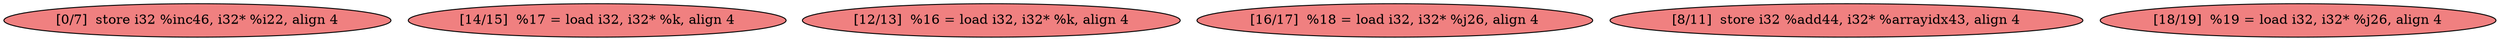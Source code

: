 
digraph G {


node449 [fillcolor=lightcoral,label="[0/7]  store i32 %inc46, i32* %i22, align 4",shape=ellipse,style=filled ]
node447 [fillcolor=lightcoral,label="[14/15]  %17 = load i32, i32* %k, align 4",shape=ellipse,style=filled ]
node448 [fillcolor=lightcoral,label="[12/13]  %16 = load i32, i32* %k, align 4",shape=ellipse,style=filled ]
node445 [fillcolor=lightcoral,label="[16/17]  %18 = load i32, i32* %j26, align 4",shape=ellipse,style=filled ]
node450 [fillcolor=lightcoral,label="[8/11]  store i32 %add44, i32* %arrayidx43, align 4",shape=ellipse,style=filled ]
node446 [fillcolor=lightcoral,label="[18/19]  %19 = load i32, i32* %j26, align 4",shape=ellipse,style=filled ]



}
